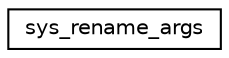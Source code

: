 digraph "Graphical Class Hierarchy"
{
 // LATEX_PDF_SIZE
  edge [fontname="Helvetica",fontsize="10",labelfontname="Helvetica",labelfontsize="10"];
  node [fontname="Helvetica",fontsize="10",shape=record];
  rankdir="LR";
  Node0 [label="sys_rename_args",height=0.2,width=0.4,color="black", fillcolor="white", style="filled",URL="$structsys__rename__args.html",tooltip=" "];
}

